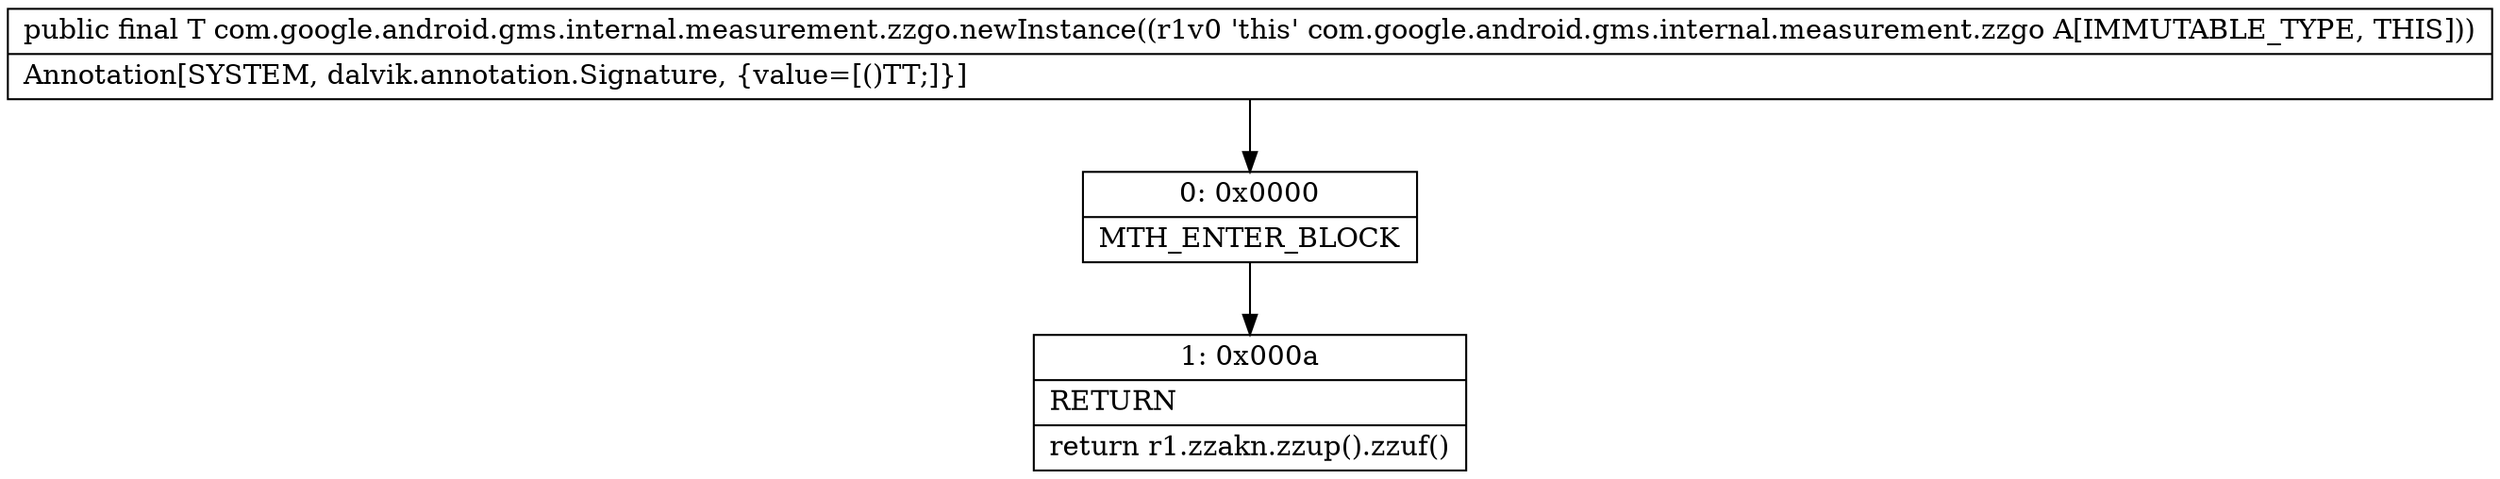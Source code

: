 digraph "CFG forcom.google.android.gms.internal.measurement.zzgo.newInstance()Ljava\/lang\/Object;" {
Node_0 [shape=record,label="{0\:\ 0x0000|MTH_ENTER_BLOCK\l}"];
Node_1 [shape=record,label="{1\:\ 0x000a|RETURN\l|return r1.zzakn.zzup().zzuf()\l}"];
MethodNode[shape=record,label="{public final T com.google.android.gms.internal.measurement.zzgo.newInstance((r1v0 'this' com.google.android.gms.internal.measurement.zzgo A[IMMUTABLE_TYPE, THIS]))  | Annotation[SYSTEM, dalvik.annotation.Signature, \{value=[()TT;]\}]\l}"];
MethodNode -> Node_0;
Node_0 -> Node_1;
}

